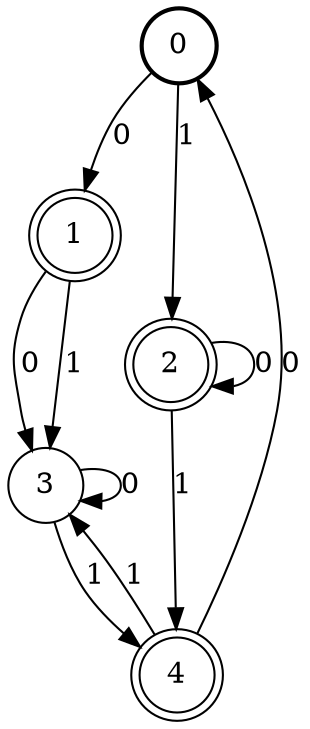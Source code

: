 digraph Automat {
    node [shape = circle];
    0 [style = "bold"];
    0 -> 1 [label = "0"];
    0 -> 2 [label = "1"];
    1 [peripheries=2]
    1 -> 3 [label = "0"];
    1 -> 3 [label = "1"];
    2 [peripheries=2]
    2 -> 2 [label = "0"];
    2 -> 4 [label = "1"];
    3 -> 3 [label = "0"];
    3 -> 4 [label = "1"];
    4 [peripheries=2]
    4 -> 0 [label = "0"];
    4 -> 3 [label = "1"];
}
